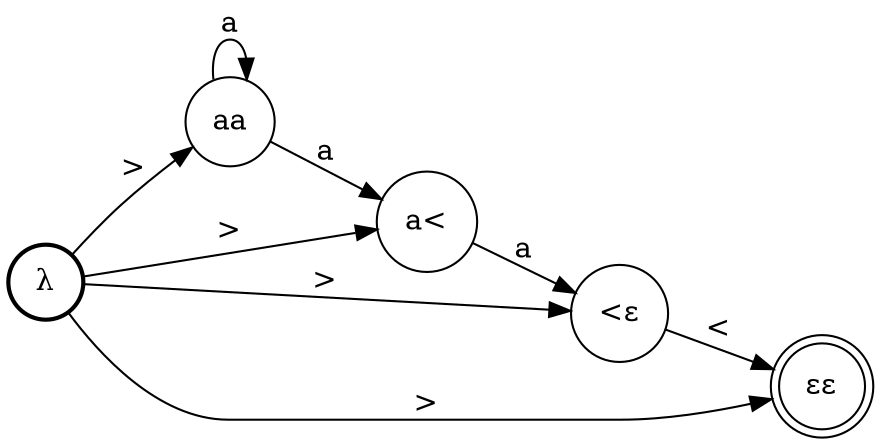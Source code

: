 digraph G {
rankdir=LR;
node [shape=circle]
0 [label="<ε"]
1 [style=bold label="λ"]
2 [shape=doublecircle label="εε"]
3 [label="aa"]
4 [label="a<"]
1 -> 3 [label=">"]
1 -> 4 [label=">"]
1 -> 2 [label=">"]
0 -> 2 [label="<"]
3 -> 3 [label="a"]
3 -> 4 [label="a"]
1 -> 0 [label=">"]
4 -> 0 [label="a"]
}
